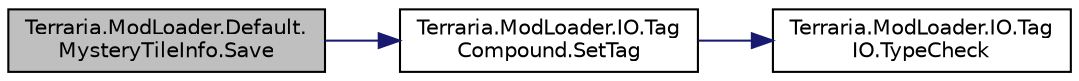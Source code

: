 digraph "Terraria.ModLoader.Default.MysteryTileInfo.Save"
{
  edge [fontname="Helvetica",fontsize="10",labelfontname="Helvetica",labelfontsize="10"];
  node [fontname="Helvetica",fontsize="10",shape=record];
  rankdir="LR";
  Node8 [label="Terraria.ModLoader.Default.\lMysteryTileInfo.Save",height=0.2,width=0.4,color="black", fillcolor="grey75", style="filled", fontcolor="black"];
  Node8 -> Node9 [color="midnightblue",fontsize="10",style="solid",fontname="Helvetica"];
  Node9 [label="Terraria.ModLoader.IO.Tag\lCompound.SetTag",height=0.2,width=0.4,color="black", fillcolor="white", style="filled",URL="$class_terraria_1_1_mod_loader_1_1_i_o_1_1_tag_compound.html#a0c1094c41ca0000d3ebf63421cd4d941"];
  Node9 -> Node10 [color="midnightblue",fontsize="10",style="solid",fontname="Helvetica"];
  Node10 [label="Terraria.ModLoader.IO.Tag\lIO.TypeCheck",height=0.2,width=0.4,color="black", fillcolor="white", style="filled",URL="$class_terraria_1_1_mod_loader_1_1_i_o_1_1_tag_i_o.html#a465d53f7a484973d18ccad873c094b9d"];
}
